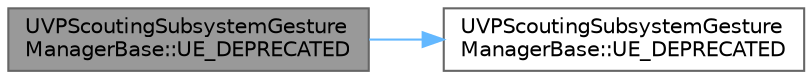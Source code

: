 digraph "UVPScoutingSubsystemGestureManagerBase::UE_DEPRECATED"
{
 // INTERACTIVE_SVG=YES
 // LATEX_PDF_SIZE
  bgcolor="transparent";
  edge [fontname=Helvetica,fontsize=10,labelfontname=Helvetica,labelfontsize=10];
  node [fontname=Helvetica,fontsize=10,shape=box,height=0.2,width=0.4];
  rankdir="LR";
  Node1 [id="Node000001",label="UVPScoutingSubsystemGesture\lManagerBase::UE_DEPRECATED",height=0.2,width=0.4,color="gray40", fillcolor="grey60", style="filled", fontcolor="black",tooltip=" "];
  Node1 -> Node2 [id="edge1_Node000001_Node000002",color="steelblue1",style="solid",tooltip=" "];
  Node2 [id="Node000002",label="UVPScoutingSubsystemGesture\lManagerBase::UE_DEPRECATED",height=0.2,width=0.4,color="grey40", fillcolor="white", style="filled",URL="$d5/d4a/classUVPScoutingSubsystemGestureManagerBase.html#ad59adb76dff4e994dde83100a952bb3b",tooltip=" "];
}
